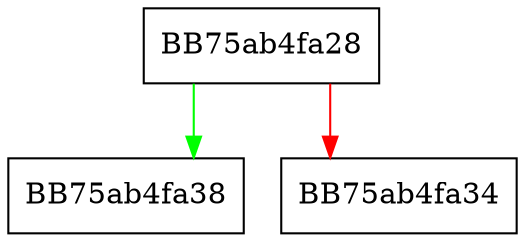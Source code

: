 digraph getDoubleArg {
  node [shape="box"];
  graph [splines=ortho];
  BB75ab4fa28 -> BB75ab4fa38 [color="green"];
  BB75ab4fa28 -> BB75ab4fa34 [color="red"];
}